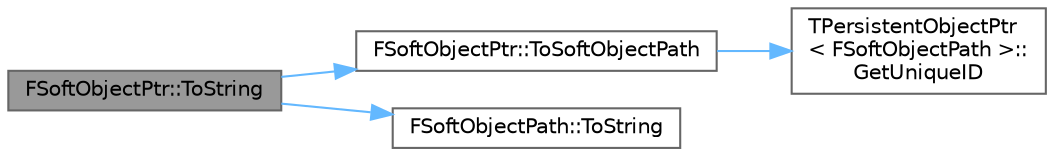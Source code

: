 digraph "FSoftObjectPtr::ToString"
{
 // INTERACTIVE_SVG=YES
 // LATEX_PDF_SIZE
  bgcolor="transparent";
  edge [fontname=Helvetica,fontsize=10,labelfontname=Helvetica,labelfontsize=10];
  node [fontname=Helvetica,fontsize=10,shape=box,height=0.2,width=0.4];
  rankdir="LR";
  Node1 [id="Node000001",label="FSoftObjectPtr::ToString",height=0.2,width=0.4,color="gray40", fillcolor="grey60", style="filled", fontcolor="black",tooltip="Returns string representation of reference, in form /package/path.assetname."];
  Node1 -> Node2 [id="edge1_Node000001_Node000002",color="steelblue1",style="solid",tooltip=" "];
  Node2 [id="Node000002",label="FSoftObjectPtr::ToSoftObjectPath",height=0.2,width=0.4,color="grey40", fillcolor="white", style="filled",URL="$dd/db8/structFSoftObjectPtr.html#a6ca71903e5a3d1717dc6adbd0eecd79c",tooltip="Returns the StringObjectPath that is wrapped by this SoftObjectPtr."];
  Node2 -> Node3 [id="edge2_Node000002_Node000003",color="steelblue1",style="solid",tooltip=" "];
  Node3 [id="Node000003",label="TPersistentObjectPtr\l\< FSoftObjectPath \>::\lGetUniqueID",height=0.2,width=0.4,color="grey40", fillcolor="white", style="filled",URL="$d5/dce/structTPersistentObjectPtr.html#a2a2da585f6b244fd1515120c6efb4b39",tooltip=" "];
  Node1 -> Node4 [id="edge3_Node000001_Node000004",color="steelblue1",style="solid",tooltip=" "];
  Node4 [id="Node000004",label="FSoftObjectPath::ToString",height=0.2,width=0.4,color="grey40", fillcolor="white", style="filled",URL="$d7/d47/structFSoftObjectPath.html#aa7cad8c5547ba2eb7e393cbba78bf9ea",tooltip="Returns string representation of reference, in form /package/path.assetname[:subpath]."];
}
